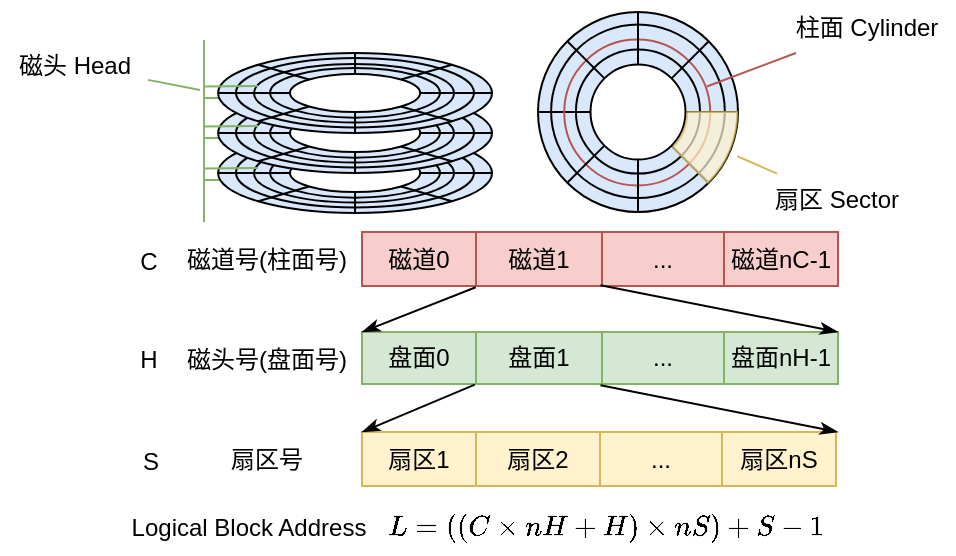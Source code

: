 <mxfile version="20.6.2" type="device"><diagram id="rz5XbrITBniy_kJnIuoj" name="Page-1"><mxGraphModel dx="569" dy="403" grid="0" gridSize="10" guides="1" tooltips="1" connect="1" arrows="1" fold="1" page="0" pageScale="1" pageWidth="850" pageHeight="1100" math="1" shadow="0"><root><mxCell id="0"/><mxCell id="1" parent="0"/><mxCell id="HAzJEiBMid5WajcoecTV-107" value="" style="endArrow=none;html=1;rounded=0;fillColor=#d5e8d4;strokeColor=#82b366;" edge="1" parent="1"><mxGeometry width="50" height="50" relative="1" as="geometry"><mxPoint x="190" y="281" as="sourcePoint"/><mxPoint x="163" y="281" as="targetPoint"/></mxGeometry></mxCell><mxCell id="HAzJEiBMid5WajcoecTV-102" value="" style="endArrow=none;html=1;rounded=0;fillColor=#d5e8d4;strokeColor=#82b366;" edge="1" parent="1"><mxGeometry width="50" height="50" relative="1" as="geometry"><mxPoint x="190" y="260" as="sourcePoint"/><mxPoint x="163" y="260" as="targetPoint"/></mxGeometry></mxCell><mxCell id="HAzJEiBMid5WajcoecTV-92" value="" style="endArrow=none;html=1;rounded=0;fillColor=#d5e8d4;strokeColor=#82b366;" edge="1" parent="1"><mxGeometry width="50" height="50" relative="1" as="geometry"><mxPoint x="190" y="240" as="sourcePoint"/><mxPoint x="163" y="240" as="targetPoint"/></mxGeometry></mxCell><mxCell id="HAzJEiBMid5WajcoecTV-72" value="" style="group" vertex="1" connectable="0" parent="1"><mxGeometry x="170.03" y="257.5" width="137.0" height="40" as="geometry"/></mxCell><mxCell id="HAzJEiBMid5WajcoecTV-73" value="" style="ellipse;whiteSpace=wrap;html=1;fillColor=#dae8fc;strokeColor=#000000;" vertex="1" parent="HAzJEiBMid5WajcoecTV-72"><mxGeometry width="137" height="40" as="geometry"/></mxCell><mxCell id="HAzJEiBMid5WajcoecTV-74" value="" style="endArrow=none;html=1;endSize=9;exitX=0;exitY=0.5;exitDx=0;exitDy=0;entryX=0;entryY=0.5;entryDx=0;entryDy=0;" edge="1" parent="HAzJEiBMid5WajcoecTV-72" source="HAzJEiBMid5WajcoecTV-73" target="HAzJEiBMid5WajcoecTV-77"><mxGeometry width="50" height="50" relative="1" as="geometry"><mxPoint x="-15.03" y="25.5" as="sourcePoint"/><mxPoint x="26.97" y="22.5" as="targetPoint"/></mxGeometry></mxCell><mxCell id="HAzJEiBMid5WajcoecTV-75" value="" style="ellipse;whiteSpace=wrap;html=1;aspect=fixed;fillColor=none;" vertex="1" parent="HAzJEiBMid5WajcoecTV-72"><mxGeometry x="17.97" y="5.5" width="100" height="29.2" as="geometry"/></mxCell><mxCell id="HAzJEiBMid5WajcoecTV-76" value="" style="endArrow=none;html=1;endSize=9;exitX=0;exitY=1;exitDx=0;exitDy=0;entryX=0;entryY=1;entryDx=0;entryDy=0;" edge="1" parent="HAzJEiBMid5WajcoecTV-72" source="HAzJEiBMid5WajcoecTV-73" target="HAzJEiBMid5WajcoecTV-77"><mxGeometry width="50" height="50" relative="1" as="geometry"><mxPoint x="-5.03" y="35.5" as="sourcePoint"/><mxPoint x="36.97" y="32.5" as="targetPoint"/></mxGeometry></mxCell><mxCell id="HAzJEiBMid5WajcoecTV-77" value="" style="ellipse;whiteSpace=wrap;html=1;aspect=fixed;" vertex="1" parent="HAzJEiBMid5WajcoecTV-72"><mxGeometry x="35.97" y="10.5" width="65.07" height="19" as="geometry"/></mxCell><mxCell id="HAzJEiBMid5WajcoecTV-78" value="" style="endArrow=none;html=1;endSize=9;exitX=0.5;exitY=1;exitDx=0;exitDy=0;entryX=0.5;entryY=1;entryDx=0;entryDy=0;" edge="1" parent="HAzJEiBMid5WajcoecTV-72" source="HAzJEiBMid5WajcoecTV-73" target="HAzJEiBMid5WajcoecTV-77"><mxGeometry width="50" height="50" relative="1" as="geometry"><mxPoint x="10.0" y="30" as="sourcePoint"/><mxPoint x="45.97" y="30" as="targetPoint"/></mxGeometry></mxCell><mxCell id="HAzJEiBMid5WajcoecTV-79" value="" style="endArrow=none;html=1;endSize=9;exitX=1;exitY=1;exitDx=0;exitDy=0;entryX=1;entryY=1;entryDx=0;entryDy=0;" edge="1" parent="HAzJEiBMid5WajcoecTV-72" source="HAzJEiBMid5WajcoecTV-73" target="HAzJEiBMid5WajcoecTV-77"><mxGeometry width="50" height="50" relative="1" as="geometry"><mxPoint x="78.5" y="50" as="sourcePoint"/><mxPoint x="78.505" y="39.5" as="targetPoint"/></mxGeometry></mxCell><mxCell id="HAzJEiBMid5WajcoecTV-80" value="" style="endArrow=none;html=1;endSize=9;exitX=1;exitY=0.5;exitDx=0;exitDy=0;entryX=1;entryY=0.5;entryDx=0;entryDy=0;" edge="1" parent="HAzJEiBMid5WajcoecTV-72" source="HAzJEiBMid5WajcoecTV-73" target="HAzJEiBMid5WajcoecTV-77"><mxGeometry width="50" height="50" relative="1" as="geometry"><mxPoint x="126.897" y="44.154" as="sourcePoint"/><mxPoint x="101.646" y="36.678" as="targetPoint"/></mxGeometry></mxCell><mxCell id="HAzJEiBMid5WajcoecTV-81" value="" style="endArrow=none;html=1;endSize=9;exitX=1;exitY=0;exitDx=0;exitDy=0;entryX=1;entryY=0;entryDx=0;entryDy=0;" edge="1" parent="HAzJEiBMid5WajcoecTV-72" source="HAzJEiBMid5WajcoecTV-73" target="HAzJEiBMid5WajcoecTV-77"><mxGeometry width="50" height="50" relative="1" as="geometry"><mxPoint x="147.0" y="30" as="sourcePoint"/><mxPoint x="111.04" y="30" as="targetPoint"/></mxGeometry></mxCell><mxCell id="HAzJEiBMid5WajcoecTV-82" value="" style="endArrow=none;html=1;endSize=9;exitX=0.5;exitY=0;exitDx=0;exitDy=0;entryX=0.5;entryY=0;entryDx=0;entryDy=0;" edge="1" parent="HAzJEiBMid5WajcoecTV-72" source="HAzJEiBMid5WajcoecTV-77" target="HAzJEiBMid5WajcoecTV-73"><mxGeometry width="50" height="50" relative="1" as="geometry"><mxPoint x="78.5" y="50" as="sourcePoint"/><mxPoint x="78.505" y="39.5" as="targetPoint"/></mxGeometry></mxCell><mxCell id="HAzJEiBMid5WajcoecTV-83" value="" style="endArrow=none;html=1;endSize=9;exitX=0;exitY=0;exitDx=0;exitDy=0;entryX=0;entryY=0;entryDx=0;entryDy=0;" edge="1" parent="HAzJEiBMid5WajcoecTV-72" source="HAzJEiBMid5WajcoecTV-73" target="HAzJEiBMid5WajcoecTV-77"><mxGeometry width="50" height="50" relative="1" as="geometry"><mxPoint x="78.505" y="20.5" as="sourcePoint"/><mxPoint x="78.5" y="10" as="targetPoint"/></mxGeometry></mxCell><mxCell id="HAzJEiBMid5WajcoecTV-84" value="" style="ellipse;whiteSpace=wrap;html=1;aspect=fixed;fillColor=none;" vertex="1" parent="HAzJEiBMid5WajcoecTV-72"><mxGeometry x="25.97" y="7.5" width="85" height="24.82" as="geometry"/></mxCell><mxCell id="HAzJEiBMid5WajcoecTV-85" value="" style="ellipse;whiteSpace=wrap;html=1;aspect=fixed;fillColor=none;" vertex="1" parent="HAzJEiBMid5WajcoecTV-72"><mxGeometry x="8.97" y="2.5" width="119" height="34.71" as="geometry"/></mxCell><mxCell id="HAzJEiBMid5WajcoecTV-58" value="" style="group" vertex="1" connectable="0" parent="1"><mxGeometry x="170.03" y="237.5" width="137.0" height="40" as="geometry"/></mxCell><mxCell id="HAzJEiBMid5WajcoecTV-59" value="" style="ellipse;whiteSpace=wrap;html=1;fillColor=#dae8fc;strokeColor=#000000;" vertex="1" parent="HAzJEiBMid5WajcoecTV-58"><mxGeometry width="137" height="40" as="geometry"/></mxCell><mxCell id="HAzJEiBMid5WajcoecTV-60" value="" style="endArrow=none;html=1;endSize=9;exitX=0;exitY=0.5;exitDx=0;exitDy=0;entryX=0;entryY=0.5;entryDx=0;entryDy=0;" edge="1" parent="HAzJEiBMid5WajcoecTV-58" source="HAzJEiBMid5WajcoecTV-59" target="HAzJEiBMid5WajcoecTV-63"><mxGeometry width="50" height="50" relative="1" as="geometry"><mxPoint x="-15.03" y="25.5" as="sourcePoint"/><mxPoint x="26.97" y="22.5" as="targetPoint"/></mxGeometry></mxCell><mxCell id="HAzJEiBMid5WajcoecTV-61" value="" style="ellipse;whiteSpace=wrap;html=1;aspect=fixed;fillColor=none;" vertex="1" parent="HAzJEiBMid5WajcoecTV-58"><mxGeometry x="17.97" y="5.5" width="100" height="29.2" as="geometry"/></mxCell><mxCell id="HAzJEiBMid5WajcoecTV-62" value="" style="endArrow=none;html=1;endSize=9;exitX=0;exitY=1;exitDx=0;exitDy=0;entryX=0;entryY=1;entryDx=0;entryDy=0;" edge="1" parent="HAzJEiBMid5WajcoecTV-58" source="HAzJEiBMid5WajcoecTV-59" target="HAzJEiBMid5WajcoecTV-63"><mxGeometry width="50" height="50" relative="1" as="geometry"><mxPoint x="-5.03" y="35.5" as="sourcePoint"/><mxPoint x="36.97" y="32.5" as="targetPoint"/></mxGeometry></mxCell><mxCell id="HAzJEiBMid5WajcoecTV-63" value="" style="ellipse;whiteSpace=wrap;html=1;aspect=fixed;" vertex="1" parent="HAzJEiBMid5WajcoecTV-58"><mxGeometry x="35.97" y="10.5" width="65.07" height="19" as="geometry"/></mxCell><mxCell id="HAzJEiBMid5WajcoecTV-64" value="" style="endArrow=none;html=1;endSize=9;exitX=0.5;exitY=1;exitDx=0;exitDy=0;entryX=0.5;entryY=1;entryDx=0;entryDy=0;" edge="1" parent="HAzJEiBMid5WajcoecTV-58" source="HAzJEiBMid5WajcoecTV-59" target="HAzJEiBMid5WajcoecTV-63"><mxGeometry width="50" height="50" relative="1" as="geometry"><mxPoint x="10.0" y="30" as="sourcePoint"/><mxPoint x="45.97" y="30" as="targetPoint"/></mxGeometry></mxCell><mxCell id="HAzJEiBMid5WajcoecTV-65" value="" style="endArrow=none;html=1;endSize=9;exitX=1;exitY=1;exitDx=0;exitDy=0;entryX=1;entryY=1;entryDx=0;entryDy=0;" edge="1" parent="HAzJEiBMid5WajcoecTV-58" source="HAzJEiBMid5WajcoecTV-59" target="HAzJEiBMid5WajcoecTV-63"><mxGeometry width="50" height="50" relative="1" as="geometry"><mxPoint x="78.5" y="50" as="sourcePoint"/><mxPoint x="78.505" y="39.5" as="targetPoint"/></mxGeometry></mxCell><mxCell id="HAzJEiBMid5WajcoecTV-66" value="" style="endArrow=none;html=1;endSize=9;exitX=1;exitY=0.5;exitDx=0;exitDy=0;entryX=1;entryY=0.5;entryDx=0;entryDy=0;" edge="1" parent="HAzJEiBMid5WajcoecTV-58" source="HAzJEiBMid5WajcoecTV-59" target="HAzJEiBMid5WajcoecTV-63"><mxGeometry width="50" height="50" relative="1" as="geometry"><mxPoint x="126.897" y="44.154" as="sourcePoint"/><mxPoint x="101.646" y="36.678" as="targetPoint"/></mxGeometry></mxCell><mxCell id="HAzJEiBMid5WajcoecTV-67" value="" style="endArrow=none;html=1;endSize=9;exitX=1;exitY=0;exitDx=0;exitDy=0;entryX=1;entryY=0;entryDx=0;entryDy=0;" edge="1" parent="HAzJEiBMid5WajcoecTV-58" source="HAzJEiBMid5WajcoecTV-59" target="HAzJEiBMid5WajcoecTV-63"><mxGeometry width="50" height="50" relative="1" as="geometry"><mxPoint x="147.0" y="30" as="sourcePoint"/><mxPoint x="111.04" y="30" as="targetPoint"/></mxGeometry></mxCell><mxCell id="HAzJEiBMid5WajcoecTV-68" value="" style="endArrow=none;html=1;endSize=9;exitX=0.5;exitY=0;exitDx=0;exitDy=0;entryX=0.5;entryY=0;entryDx=0;entryDy=0;" edge="1" parent="HAzJEiBMid5WajcoecTV-58" source="HAzJEiBMid5WajcoecTV-63" target="HAzJEiBMid5WajcoecTV-59"><mxGeometry width="50" height="50" relative="1" as="geometry"><mxPoint x="78.5" y="50" as="sourcePoint"/><mxPoint x="78.505" y="39.5" as="targetPoint"/></mxGeometry></mxCell><mxCell id="HAzJEiBMid5WajcoecTV-69" value="" style="endArrow=none;html=1;endSize=9;exitX=0;exitY=0;exitDx=0;exitDy=0;entryX=0;entryY=0;entryDx=0;entryDy=0;" edge="1" parent="HAzJEiBMid5WajcoecTV-58" source="HAzJEiBMid5WajcoecTV-59" target="HAzJEiBMid5WajcoecTV-63"><mxGeometry width="50" height="50" relative="1" as="geometry"><mxPoint x="78.505" y="20.5" as="sourcePoint"/><mxPoint x="78.5" y="10" as="targetPoint"/></mxGeometry></mxCell><mxCell id="HAzJEiBMid5WajcoecTV-70" value="" style="ellipse;whiteSpace=wrap;html=1;aspect=fixed;fillColor=none;" vertex="1" parent="HAzJEiBMid5WajcoecTV-58"><mxGeometry x="25.97" y="7.5" width="85" height="24.82" as="geometry"/></mxCell><mxCell id="HAzJEiBMid5WajcoecTV-71" value="" style="ellipse;whiteSpace=wrap;html=1;aspect=fixed;fillColor=none;" vertex="1" parent="HAzJEiBMid5WajcoecTV-58"><mxGeometry x="8.97" y="2.5" width="119" height="34.71" as="geometry"/></mxCell><mxCell id="HAzJEiBMid5WajcoecTV-37" value="" style="ellipse;whiteSpace=wrap;html=1;fillColor=#dae8fc;strokeColor=#000000;" vertex="1" parent="1"><mxGeometry x="330" y="197" width="100" height="100" as="geometry"/></mxCell><mxCell id="HAzJEiBMid5WajcoecTV-48" value="" style="ellipse;whiteSpace=wrap;html=1;fillColor=none;" vertex="1" parent="1"><mxGeometry x="348.956" y="215.75" width="62.044" height="62.05" as="geometry"/></mxCell><mxCell id="HAzJEiBMid5WajcoecTV-38" value="" style="endArrow=none;html=1;endSize=9;exitX=0;exitY=0.5;exitDx=0;exitDy=0;entryX=0;entryY=0.5;entryDx=0;entryDy=0;" edge="1" source="HAzJEiBMid5WajcoecTV-37" target="HAzJEiBMid5WajcoecTV-41" parent="1"><mxGeometry width="50" height="50" relative="1" as="geometry"><mxPoint x="319.029" y="260.75" as="sourcePoint"/><mxPoint x="349.686" y="253.25" as="targetPoint"/></mxGeometry></mxCell><mxCell id="HAzJEiBMid5WajcoecTV-49" value="" style="ellipse;whiteSpace=wrap;html=1;fillColor=none;" vertex="1" parent="1"><mxGeometry x="336.547" y="203.25" width="86.861" height="86.775" as="geometry"/></mxCell><mxCell id="HAzJEiBMid5WajcoecTV-39" value="" style="ellipse;whiteSpace=wrap;html=1;fillColor=none;strokeColor=#b85450;" vertex="1" parent="1"><mxGeometry x="343.117" y="210.75" width="72.993" height="73.0" as="geometry"/></mxCell><mxCell id="HAzJEiBMid5WajcoecTV-40" value="" style="endArrow=none;html=1;endSize=9;exitX=0;exitY=1;exitDx=0;exitDy=0;entryX=0;entryY=1;entryDx=0;entryDy=0;" edge="1" source="HAzJEiBMid5WajcoecTV-37" target="HAzJEiBMid5WajcoecTV-41" parent="1"><mxGeometry width="50" height="50" relative="1" as="geometry"><mxPoint x="326.328" y="285.75" as="sourcePoint"/><mxPoint x="356.985" y="278.25" as="targetPoint"/></mxGeometry></mxCell><mxCell id="HAzJEiBMid5WajcoecTV-41" value="" style="ellipse;whiteSpace=wrap;html=1;" vertex="1" parent="1"><mxGeometry x="356.255" y="223.25" width="47.496" height="47.5" as="geometry"/></mxCell><mxCell id="HAzJEiBMid5WajcoecTV-42" value="" style="endArrow=none;html=1;endSize=9;exitX=0.5;exitY=1;exitDx=0;exitDy=0;entryX=0.5;entryY=1;entryDx=0;entryDy=0;" edge="1" source="HAzJEiBMid5WajcoecTV-37" target="HAzJEiBMid5WajcoecTV-41" parent="1"><mxGeometry width="50" height="50" relative="1" as="geometry"><mxPoint x="337.299" y="272" as="sourcePoint"/><mxPoint x="363.555" y="272" as="targetPoint"/></mxGeometry></mxCell><mxCell id="HAzJEiBMid5WajcoecTV-43" value="" style="endArrow=none;html=1;endSize=9;exitX=1;exitY=1;exitDx=0;exitDy=0;entryX=1;entryY=1;entryDx=0;entryDy=0;" edge="1" source="HAzJEiBMid5WajcoecTV-37" target="HAzJEiBMid5WajcoecTV-41" parent="1"><mxGeometry width="50" height="50" relative="1" as="geometry"><mxPoint x="387.299" y="322" as="sourcePoint"/><mxPoint x="387.303" y="295.75" as="targetPoint"/></mxGeometry></mxCell><mxCell id="HAzJEiBMid5WajcoecTV-44" value="" style="endArrow=none;html=1;endSize=9;exitX=1;exitY=0.5;exitDx=0;exitDy=0;entryX=1;entryY=0.5;entryDx=0;entryDy=0;" edge="1" source="HAzJEiBMid5WajcoecTV-37" target="HAzJEiBMid5WajcoecTV-41" parent="1"><mxGeometry width="50" height="50" relative="1" as="geometry"><mxPoint x="422.625" y="307.384" as="sourcePoint"/><mxPoint x="404.195" y="288.694" as="targetPoint"/></mxGeometry></mxCell><mxCell id="HAzJEiBMid5WajcoecTV-45" value="" style="endArrow=none;html=1;endSize=9;exitX=1;exitY=0;exitDx=0;exitDy=0;entryX=1;entryY=0;entryDx=0;entryDy=0;" edge="1" source="HAzJEiBMid5WajcoecTV-37" target="HAzJEiBMid5WajcoecTV-41" parent="1"><mxGeometry width="50" height="50" relative="1" as="geometry"><mxPoint x="437.299" y="272" as="sourcePoint"/><mxPoint x="411.051" y="272" as="targetPoint"/></mxGeometry></mxCell><mxCell id="HAzJEiBMid5WajcoecTV-46" value="" style="endArrow=none;html=1;endSize=9;exitX=0.5;exitY=0;exitDx=0;exitDy=0;entryX=0.5;entryY=0;entryDx=0;entryDy=0;" edge="1" source="HAzJEiBMid5WajcoecTV-41" target="HAzJEiBMid5WajcoecTV-37" parent="1"><mxGeometry width="50" height="50" relative="1" as="geometry"><mxPoint x="387.299" y="322" as="sourcePoint"/><mxPoint x="387.303" y="295.75" as="targetPoint"/></mxGeometry></mxCell><mxCell id="HAzJEiBMid5WajcoecTV-47" value="" style="endArrow=none;html=1;endSize=9;exitX=0;exitY=0;exitDx=0;exitDy=0;entryX=0;entryY=0;entryDx=0;entryDy=0;" edge="1" source="HAzJEiBMid5WajcoecTV-37" target="HAzJEiBMid5WajcoecTV-41" parent="1"><mxGeometry width="50" height="50" relative="1" as="geometry"><mxPoint x="387.303" y="248.25" as="sourcePoint"/><mxPoint x="387.299" y="222" as="targetPoint"/></mxGeometry></mxCell><mxCell id="HAzJEiBMid5WajcoecTV-52" value="" style="verticalLabelPosition=bottom;verticalAlign=top;html=1;shape=mxgraph.basic.partConcEllipse;startAngle=0.25;endAngle=0.375;arcWidth=0.5;fillColor=#fff2cc;strokeColor=#d6b656;opacity=70;" vertex="1" parent="1"><mxGeometry x="329.61" y="197" width="100" height="100" as="geometry"/></mxCell><mxCell id="HAzJEiBMid5WajcoecTV-53" value="扇区 Sector" style="text;html=1;align=center;verticalAlign=middle;resizable=0;points=[];autosize=1;strokeColor=none;fillColor=none;" vertex="1" parent="1"><mxGeometry x="439" y="277.8" width="80" height="26" as="geometry"/></mxCell><mxCell id="HAzJEiBMid5WajcoecTV-54" value="" style="endArrow=none;html=1;rounded=0;fillColor=#fff2cc;strokeColor=#d6b656;" edge="1" parent="1" source="HAzJEiBMid5WajcoecTV-52" target="HAzJEiBMid5WajcoecTV-53"><mxGeometry width="50" height="50" relative="1" as="geometry"><mxPoint x="427" y="331" as="sourcePoint"/><mxPoint x="477" y="281" as="targetPoint"/></mxGeometry></mxCell><mxCell id="HAzJEiBMid5WajcoecTV-55" value="" style="endArrow=none;html=1;rounded=0;exitX=0.977;exitY=0.322;exitDx=0;exitDy=0;exitPerimeter=0;fillColor=#f8cecc;strokeColor=#b85450;" edge="1" parent="1" source="HAzJEiBMid5WajcoecTV-39" target="HAzJEiBMid5WajcoecTV-56"><mxGeometry width="50" height="50" relative="1" as="geometry"><mxPoint x="439" y="257" as="sourcePoint"/><mxPoint x="475" y="215" as="targetPoint"/></mxGeometry></mxCell><mxCell id="HAzJEiBMid5WajcoecTV-56" value="柱面 Cylinder" style="text;html=1;align=center;verticalAlign=middle;resizable=0;points=[];autosize=1;strokeColor=none;fillColor=none;" vertex="1" parent="1"><mxGeometry x="449" y="191.5" width="89" height="26" as="geometry"/></mxCell><mxCell id="HAzJEiBMid5WajcoecTV-57" value="" style="group" vertex="1" connectable="0" parent="1"><mxGeometry x="170.03" y="217.5" width="137.0" height="40" as="geometry"/></mxCell><mxCell id="6" value="" style="ellipse;whiteSpace=wrap;html=1;fillColor=#dae8fc;strokeColor=#000000;" parent="HAzJEiBMid5WajcoecTV-57" vertex="1"><mxGeometry width="137" height="40" as="geometry"/></mxCell><mxCell id="4" value="" style="endArrow=none;html=1;endSize=9;exitX=0;exitY=0.5;exitDx=0;exitDy=0;entryX=0;entryY=0.5;entryDx=0;entryDy=0;" parent="HAzJEiBMid5WajcoecTV-57" source="6" target="7" edge="1"><mxGeometry width="50" height="50" relative="1" as="geometry"><mxPoint x="-15.03" y="25.5" as="sourcePoint"/><mxPoint x="26.97" y="22.5" as="targetPoint"/></mxGeometry></mxCell><mxCell id="35" value="" style="ellipse;whiteSpace=wrap;html=1;aspect=fixed;fillColor=none;" parent="HAzJEiBMid5WajcoecTV-57" vertex="1"><mxGeometry x="17.97" y="5.5" width="100" height="29.2" as="geometry"/></mxCell><mxCell id="5" value="" style="endArrow=none;html=1;endSize=9;exitX=0;exitY=1;exitDx=0;exitDy=0;entryX=0;entryY=1;entryDx=0;entryDy=0;" parent="HAzJEiBMid5WajcoecTV-57" source="6" target="7" edge="1"><mxGeometry width="50" height="50" relative="1" as="geometry"><mxPoint x="-5.03" y="35.5" as="sourcePoint"/><mxPoint x="36.97" y="32.5" as="targetPoint"/></mxGeometry></mxCell><mxCell id="7" value="" style="ellipse;whiteSpace=wrap;html=1;aspect=fixed;" parent="HAzJEiBMid5WajcoecTV-57" vertex="1"><mxGeometry x="35.97" y="10.5" width="65.07" height="19" as="geometry"/></mxCell><mxCell id="8" value="" style="endArrow=none;html=1;endSize=9;exitX=0.5;exitY=1;exitDx=0;exitDy=0;entryX=0.5;entryY=1;entryDx=0;entryDy=0;" parent="HAzJEiBMid5WajcoecTV-57" source="6" target="7" edge="1"><mxGeometry width="50" height="50" relative="1" as="geometry"><mxPoint x="10.0" y="30" as="sourcePoint"/><mxPoint x="45.97" y="30" as="targetPoint"/></mxGeometry></mxCell><mxCell id="9" value="" style="endArrow=none;html=1;endSize=9;exitX=1;exitY=1;exitDx=0;exitDy=0;entryX=1;entryY=1;entryDx=0;entryDy=0;" parent="HAzJEiBMid5WajcoecTV-57" source="6" target="7" edge="1"><mxGeometry width="50" height="50" relative="1" as="geometry"><mxPoint x="78.5" y="50" as="sourcePoint"/><mxPoint x="78.505" y="39.5" as="targetPoint"/></mxGeometry></mxCell><mxCell id="10" value="" style="endArrow=none;html=1;endSize=9;exitX=1;exitY=0.5;exitDx=0;exitDy=0;entryX=1;entryY=0.5;entryDx=0;entryDy=0;" parent="HAzJEiBMid5WajcoecTV-57" source="6" target="7" edge="1"><mxGeometry width="50" height="50" relative="1" as="geometry"><mxPoint x="126.897" y="44.154" as="sourcePoint"/><mxPoint x="101.646" y="36.678" as="targetPoint"/></mxGeometry></mxCell><mxCell id="11" value="" style="endArrow=none;html=1;endSize=9;exitX=1;exitY=0;exitDx=0;exitDy=0;entryX=1;entryY=0;entryDx=0;entryDy=0;" parent="HAzJEiBMid5WajcoecTV-57" source="6" target="7" edge="1"><mxGeometry width="50" height="50" relative="1" as="geometry"><mxPoint x="147.0" y="30" as="sourcePoint"/><mxPoint x="111.04" y="30" as="targetPoint"/></mxGeometry></mxCell><mxCell id="12" value="" style="endArrow=none;html=1;endSize=9;exitX=0.5;exitY=0;exitDx=0;exitDy=0;entryX=0.5;entryY=0;entryDx=0;entryDy=0;" parent="HAzJEiBMid5WajcoecTV-57" source="7" target="6" edge="1"><mxGeometry width="50" height="50" relative="1" as="geometry"><mxPoint x="78.5" y="50" as="sourcePoint"/><mxPoint x="78.505" y="39.5" as="targetPoint"/></mxGeometry></mxCell><mxCell id="13" value="" style="endArrow=none;html=1;endSize=9;exitX=0;exitY=0;exitDx=0;exitDy=0;entryX=0;entryY=0;entryDx=0;entryDy=0;" parent="HAzJEiBMid5WajcoecTV-57" source="6" target="7" edge="1"><mxGeometry width="50" height="50" relative="1" as="geometry"><mxPoint x="78.505" y="20.5" as="sourcePoint"/><mxPoint x="78.5" y="10" as="targetPoint"/></mxGeometry></mxCell><mxCell id="34" value="" style="ellipse;whiteSpace=wrap;html=1;aspect=fixed;fillColor=none;" parent="HAzJEiBMid5WajcoecTV-57" vertex="1"><mxGeometry x="25.97" y="7.5" width="85" height="24.82" as="geometry"/></mxCell><mxCell id="36" value="" style="ellipse;whiteSpace=wrap;html=1;aspect=fixed;fillColor=none;" parent="HAzJEiBMid5WajcoecTV-57" vertex="1"><mxGeometry x="8.97" y="2.5" width="119" height="34.71" as="geometry"/></mxCell><mxCell id="HAzJEiBMid5WajcoecTV-86" value="" style="endArrow=none;html=1;rounded=0;startArrow=none;fillColor=#d5e8d4;strokeColor=#82b366;" edge="1" parent="1"><mxGeometry width="50" height="50" relative="1" as="geometry"><mxPoint x="163" y="234.25" as="sourcePoint"/><mxPoint x="163" y="211" as="targetPoint"/></mxGeometry></mxCell><mxCell id="HAzJEiBMid5WajcoecTV-89" value="" style="endArrow=none;html=1;rounded=0;entryX=0.568;entryY=0.483;entryDx=0;entryDy=0;entryPerimeter=0;fillColor=#d5e8d4;strokeColor=#82b366;" edge="1" parent="1"><mxGeometry width="50" height="50" relative="1" as="geometry"><mxPoint x="190" y="234" as="sourcePoint"/><mxPoint x="163" y="234.25" as="targetPoint"/></mxGeometry></mxCell><mxCell id="HAzJEiBMid5WajcoecTV-91" value="" style="endArrow=none;html=1;rounded=0;startArrow=none;fillColor=#d5e8d4;strokeColor=#82b366;" edge="1" parent="1"><mxGeometry width="50" height="50" relative="1" as="geometry"><mxPoint x="163" y="240" as="sourcePoint"/><mxPoint x="163" y="234.25" as="targetPoint"/></mxGeometry></mxCell><mxCell id="HAzJEiBMid5WajcoecTV-95" value="" style="endArrow=none;html=1;rounded=0;startArrow=none;fillColor=#d5e8d4;strokeColor=#82b366;" edge="1" parent="1"><mxGeometry width="50" height="50" relative="1" as="geometry"><mxPoint x="163" y="302" as="sourcePoint"/><mxPoint x="163" y="240" as="targetPoint"/></mxGeometry></mxCell><mxCell id="HAzJEiBMid5WajcoecTV-99" value="" style="endArrow=none;html=1;rounded=0;entryX=0.568;entryY=0.483;entryDx=0;entryDy=0;entryPerimeter=0;fillColor=#d5e8d4;strokeColor=#82b366;" edge="1" parent="1"><mxGeometry width="50" height="50" relative="1" as="geometry"><mxPoint x="190" y="254" as="sourcePoint"/><mxPoint x="163" y="254.25" as="targetPoint"/></mxGeometry></mxCell><mxCell id="HAzJEiBMid5WajcoecTV-101" value="" style="endArrow=none;html=1;rounded=0;startArrow=none;fillColor=#d5e8d4;strokeColor=#82b366;" edge="1" parent="1"><mxGeometry width="50" height="50" relative="1" as="geometry"><mxPoint x="163" y="260" as="sourcePoint"/><mxPoint x="163" y="254.25" as="targetPoint"/></mxGeometry></mxCell><mxCell id="HAzJEiBMid5WajcoecTV-104" value="" style="endArrow=none;html=1;rounded=0;entryX=0.568;entryY=0.483;entryDx=0;entryDy=0;entryPerimeter=0;fillColor=#d5e8d4;strokeColor=#82b366;" edge="1" parent="1"><mxGeometry width="50" height="50" relative="1" as="geometry"><mxPoint x="190" y="275" as="sourcePoint"/><mxPoint x="163" y="275.25" as="targetPoint"/></mxGeometry></mxCell><mxCell id="HAzJEiBMid5WajcoecTV-106" value="" style="endArrow=none;html=1;rounded=0;startArrow=none;fillColor=#d5e8d4;strokeColor=#82b366;" edge="1" parent="1"><mxGeometry width="50" height="50" relative="1" as="geometry"><mxPoint x="163" y="281" as="sourcePoint"/><mxPoint x="163" y="275.25" as="targetPoint"/></mxGeometry></mxCell><mxCell id="HAzJEiBMid5WajcoecTV-109" value="磁头 Head" style="text;html=1;align=center;verticalAlign=middle;resizable=0;points=[];autosize=1;strokeColor=none;fillColor=none;" vertex="1" parent="1"><mxGeometry x="61" y="210.75" width="74" height="26" as="geometry"/></mxCell><mxCell id="HAzJEiBMid5WajcoecTV-111" value="" style="endArrow=none;html=1;rounded=0;fillColor=#d5e8d4;strokeColor=#82b366;" edge="1" parent="1" source="HAzJEiBMid5WajcoecTV-109"><mxGeometry width="50" height="50" relative="1" as="geometry"><mxPoint x="113" y="293" as="sourcePoint"/><mxPoint x="161" y="236" as="targetPoint"/></mxGeometry></mxCell><mxCell id="HAzJEiBMid5WajcoecTV-125" value="" style="shape=table;html=1;whiteSpace=wrap;startSize=0;container=1;collapsible=0;childLayout=tableLayout;strokeWidth=1;fillColor=#d5e8d4;swimlaneFillColor=none;strokeColor=#82b366;" vertex="1" parent="1"><mxGeometry x="242" y="357" width="238" height="26" as="geometry"/></mxCell><mxCell id="HAzJEiBMid5WajcoecTV-126" value="" style="shape=tableRow;horizontal=0;startSize=0;swimlaneHead=0;swimlaneBody=0;top=0;left=0;bottom=0;right=0;collapsible=0;dropTarget=0;fillColor=none;points=[[0,0.5],[1,0.5]];portConstraint=eastwest;strokeWidth=0;" vertex="1" parent="HAzJEiBMid5WajcoecTV-125"><mxGeometry width="238" height="26" as="geometry"/></mxCell><mxCell id="HAzJEiBMid5WajcoecTV-127" value="盘面0" style="shape=partialRectangle;html=1;whiteSpace=wrap;connectable=0;fillColor=none;top=0;left=0;bottom=0;right=0;overflow=hidden;strokeWidth=0;" vertex="1" parent="HAzJEiBMid5WajcoecTV-126"><mxGeometry width="57" height="26" as="geometry"><mxRectangle width="57" height="26" as="alternateBounds"/></mxGeometry></mxCell><mxCell id="HAzJEiBMid5WajcoecTV-128" value="盘面1" style="shape=partialRectangle;html=1;whiteSpace=wrap;connectable=0;fillColor=none;top=0;left=0;bottom=0;right=0;overflow=hidden;strokeWidth=0;" vertex="1" parent="HAzJEiBMid5WajcoecTV-126"><mxGeometry x="57" width="63" height="26" as="geometry"><mxRectangle width="63" height="26" as="alternateBounds"/></mxGeometry></mxCell><mxCell id="HAzJEiBMid5WajcoecTV-129" value="..." style="shape=partialRectangle;html=1;whiteSpace=wrap;connectable=0;fillColor=none;top=0;left=0;bottom=0;right=0;overflow=hidden;strokeWidth=0;" vertex="1" parent="HAzJEiBMid5WajcoecTV-126"><mxGeometry x="120" width="61" height="26" as="geometry"><mxRectangle width="61" height="26" as="alternateBounds"/></mxGeometry></mxCell><mxCell id="HAzJEiBMid5WajcoecTV-138" value="盘面nH-1" style="shape=partialRectangle;html=1;whiteSpace=wrap;connectable=0;fillColor=none;top=0;left=0;bottom=0;right=0;overflow=hidden;strokeWidth=0;" vertex="1" parent="HAzJEiBMid5WajcoecTV-126"><mxGeometry x="181" width="57" height="26" as="geometry"><mxRectangle width="57" height="26" as="alternateBounds"/></mxGeometry></mxCell><mxCell id="HAzJEiBMid5WajcoecTV-141" value="磁头号(盘面号)" style="text;html=1;align=center;verticalAlign=middle;resizable=0;points=[];autosize=1;strokeColor=none;fillColor=none;" vertex="1" parent="1"><mxGeometry x="145" y="358" width="98" height="26" as="geometry"/></mxCell><mxCell id="HAzJEiBMid5WajcoecTV-142" value="" style="shape=table;html=1;whiteSpace=wrap;startSize=0;container=1;collapsible=0;childLayout=tableLayout;strokeWidth=1;fillColor=#f8cecc;swimlaneFillColor=none;strokeColor=#b85450;" vertex="1" parent="1"><mxGeometry x="242" y="307" width="238" height="27" as="geometry"/></mxCell><mxCell id="HAzJEiBMid5WajcoecTV-143" value="" style="shape=tableRow;horizontal=0;startSize=0;swimlaneHead=0;swimlaneBody=0;top=0;left=0;bottom=0;right=0;collapsible=0;dropTarget=0;fillColor=none;points=[[0,0.5],[1,0.5]];portConstraint=eastwest;strokeWidth=0;" vertex="1" parent="HAzJEiBMid5WajcoecTV-142"><mxGeometry width="238" height="27" as="geometry"/></mxCell><mxCell id="HAzJEiBMid5WajcoecTV-144" value="磁道0" style="shape=partialRectangle;html=1;whiteSpace=wrap;connectable=0;fillColor=none;top=0;left=0;bottom=0;right=0;overflow=hidden;strokeWidth=0;" vertex="1" parent="HAzJEiBMid5WajcoecTV-143"><mxGeometry width="57" height="27" as="geometry"><mxRectangle width="57" height="27" as="alternateBounds"/></mxGeometry></mxCell><mxCell id="HAzJEiBMid5WajcoecTV-145" value="磁道1" style="shape=partialRectangle;html=1;whiteSpace=wrap;connectable=0;fillColor=none;top=0;left=0;bottom=0;right=0;overflow=hidden;strokeWidth=0;" vertex="1" parent="HAzJEiBMid5WajcoecTV-143"><mxGeometry x="57" width="63" height="27" as="geometry"><mxRectangle width="63" height="27" as="alternateBounds"/></mxGeometry></mxCell><mxCell id="HAzJEiBMid5WajcoecTV-146" value="..." style="shape=partialRectangle;html=1;whiteSpace=wrap;connectable=0;fillColor=none;top=0;left=0;bottom=0;right=0;overflow=hidden;strokeWidth=0;" vertex="1" parent="HAzJEiBMid5WajcoecTV-143"><mxGeometry x="120" width="61" height="27" as="geometry"><mxRectangle width="61" height="27" as="alternateBounds"/></mxGeometry></mxCell><mxCell id="HAzJEiBMid5WajcoecTV-147" value="磁道nC-1" style="shape=partialRectangle;html=1;whiteSpace=wrap;connectable=0;fillColor=none;top=0;left=0;bottom=0;right=0;overflow=hidden;strokeWidth=0;" vertex="1" parent="HAzJEiBMid5WajcoecTV-143"><mxGeometry x="181" width="57" height="27" as="geometry"><mxRectangle width="57" height="27" as="alternateBounds"/></mxGeometry></mxCell><mxCell id="HAzJEiBMid5WajcoecTV-148" value="磁道号(柱面号)" style="text;html=1;align=center;verticalAlign=middle;resizable=0;points=[];autosize=1;strokeColor=none;fillColor=none;" vertex="1" parent="1"><mxGeometry x="145" y="308" width="98" height="26" as="geometry"/></mxCell><mxCell id="HAzJEiBMid5WajcoecTV-149" value="H" style="text;html=1;align=center;verticalAlign=middle;resizable=0;points=[];autosize=1;strokeColor=none;fillColor=none;" vertex="1" parent="1"><mxGeometry x="121" y="358" width="27" height="26" as="geometry"/></mxCell><mxCell id="HAzJEiBMid5WajcoecTV-150" value="" style="shape=table;html=1;whiteSpace=wrap;startSize=0;container=1;collapsible=0;childLayout=tableLayout;strokeWidth=1;fillColor=#fff2cc;swimlaneFillColor=none;strokeColor=#d6b656;" vertex="1" parent="1"><mxGeometry x="242" y="407" width="237" height="27" as="geometry"/></mxCell><mxCell id="HAzJEiBMid5WajcoecTV-151" value="" style="shape=tableRow;horizontal=0;startSize=0;swimlaneHead=0;swimlaneBody=0;top=0;left=0;bottom=0;right=0;collapsible=0;dropTarget=0;fillColor=none;points=[[0,0.5],[1,0.5]];portConstraint=eastwest;strokeWidth=0;" vertex="1" parent="HAzJEiBMid5WajcoecTV-150"><mxGeometry width="237" height="27" as="geometry"/></mxCell><mxCell id="HAzJEiBMid5WajcoecTV-152" value="扇区1" style="shape=partialRectangle;html=1;whiteSpace=wrap;connectable=0;fillColor=none;top=0;left=0;bottom=0;right=0;overflow=hidden;strokeWidth=0;" vertex="1" parent="HAzJEiBMid5WajcoecTV-151"><mxGeometry width="57" height="27" as="geometry"><mxRectangle width="57" height="27" as="alternateBounds"/></mxGeometry></mxCell><mxCell id="HAzJEiBMid5WajcoecTV-153" value="扇区2" style="shape=partialRectangle;html=1;whiteSpace=wrap;connectable=0;fillColor=none;top=0;left=0;bottom=0;right=0;overflow=hidden;strokeWidth=0;" vertex="1" parent="HAzJEiBMid5WajcoecTV-151"><mxGeometry x="57" width="62" height="27" as="geometry"><mxRectangle width="62" height="27" as="alternateBounds"/></mxGeometry></mxCell><mxCell id="HAzJEiBMid5WajcoecTV-154" value="..." style="shape=partialRectangle;html=1;whiteSpace=wrap;connectable=0;fillColor=none;top=0;left=0;bottom=0;right=0;overflow=hidden;strokeWidth=0;" vertex="1" parent="HAzJEiBMid5WajcoecTV-151"><mxGeometry x="119" width="61" height="27" as="geometry"><mxRectangle width="61" height="27" as="alternateBounds"/></mxGeometry></mxCell><mxCell id="HAzJEiBMid5WajcoecTV-155" value="扇区nS" style="shape=partialRectangle;html=1;whiteSpace=wrap;connectable=0;fillColor=none;top=0;left=0;bottom=0;right=0;overflow=hidden;strokeWidth=0;" vertex="1" parent="HAzJEiBMid5WajcoecTV-151"><mxGeometry x="180" width="57" height="27" as="geometry"><mxRectangle width="57" height="27" as="alternateBounds"/></mxGeometry></mxCell><mxCell id="HAzJEiBMid5WajcoecTV-156" value="扇区号" style="text;html=1;align=center;verticalAlign=middle;resizable=0;points=[];autosize=1;strokeColor=none;fillColor=none;" vertex="1" parent="1"><mxGeometry x="167" y="408" width="54" height="26" as="geometry"/></mxCell><mxCell id="HAzJEiBMid5WajcoecTV-157" value="C" style="text;html=1;align=center;verticalAlign=middle;resizable=0;points=[];autosize=1;strokeColor=none;fillColor=none;" vertex="1" parent="1"><mxGeometry x="121" y="309" width="27" height="26" as="geometry"/></mxCell><mxCell id="HAzJEiBMid5WajcoecTV-158" value="S" style="text;html=1;align=center;verticalAlign=middle;resizable=0;points=[];autosize=1;strokeColor=none;fillColor=none;" vertex="1" parent="1"><mxGeometry x="123" y="409" width="26" height="26" as="geometry"/></mxCell><mxCell id="HAzJEiBMid5WajcoecTV-163" value="Logical Block Address" style="text;html=1;align=center;verticalAlign=middle;resizable=0;points=[];autosize=1;strokeColor=none;fillColor=none;" vertex="1" parent="1"><mxGeometry x="117" y="442" width="135" height="26" as="geometry"/></mxCell><mxCell id="HAzJEiBMid5WajcoecTV-164" value="$$L = ((C\times nH + H)\times nS) + S - 1$$" style="text;html=1;align=center;verticalAlign=middle;resizable=0;points=[];autosize=1;strokeColor=none;fillColor=none;" vertex="1" parent="1"><mxGeometry x="238" y="442" width="251" height="26" as="geometry"/></mxCell><mxCell id="HAzJEiBMid5WajcoecTV-166" value="" style="endArrow=classicThin;html=1;rounded=0;exitX=0.501;exitY=0.988;exitDx=0;exitDy=0;entryX=1;entryY=0;entryDx=0;entryDy=0;strokeWidth=1;endFill=1;exitPerimeter=0;" edge="1" parent="1" source="HAzJEiBMid5WajcoecTV-143" target="HAzJEiBMid5WajcoecTV-125"><mxGeometry width="50" height="50" relative="1" as="geometry"><mxPoint x="345.5" y="334" as="sourcePoint"/><mxPoint x="449" y="357" as="targetPoint"/></mxGeometry></mxCell><mxCell id="HAzJEiBMid5WajcoecTV-167" value="" style="endArrow=classicThin;html=1;rounded=0;exitX=0.239;exitY=1.023;exitDx=0;exitDy=0;entryX=0;entryY=0;entryDx=0;entryDy=0;strokeWidth=1;endFill=1;exitPerimeter=0;" edge="1" parent="1" source="HAzJEiBMid5WajcoecTV-143"><mxGeometry width="50" height="50" relative="1" as="geometry"><mxPoint x="291.887" y="333.973" as="sourcePoint"/><mxPoint x="242.0" y="357" as="targetPoint"/></mxGeometry></mxCell><mxCell id="HAzJEiBMid5WajcoecTV-168" value="" style="endArrow=classicThin;html=1;rounded=0;exitX=0.501;exitY=0.988;exitDx=0;exitDy=0;entryX=1;entryY=0;entryDx=0;entryDy=0;strokeWidth=1;endFill=1;exitPerimeter=0;" edge="1" parent="1"><mxGeometry width="50" height="50" relative="1" as="geometry"><mxPoint x="361.238" y="383.676" as="sourcePoint"/><mxPoint x="480" y="407" as="targetPoint"/></mxGeometry></mxCell><mxCell id="HAzJEiBMid5WajcoecTV-169" value="" style="endArrow=classicThin;html=1;rounded=0;exitX=0.237;exitY=1.011;exitDx=0;exitDy=0;entryX=0;entryY=0;entryDx=0;entryDy=0;strokeWidth=1;endFill=1;exitPerimeter=0;" edge="1" parent="1" source="HAzJEiBMid5WajcoecTV-126"><mxGeometry width="50" height="50" relative="1" as="geometry"><mxPoint x="298.882" y="384.621" as="sourcePoint"/><mxPoint x="242.0" y="407" as="targetPoint"/></mxGeometry></mxCell></root></mxGraphModel></diagram></mxfile>